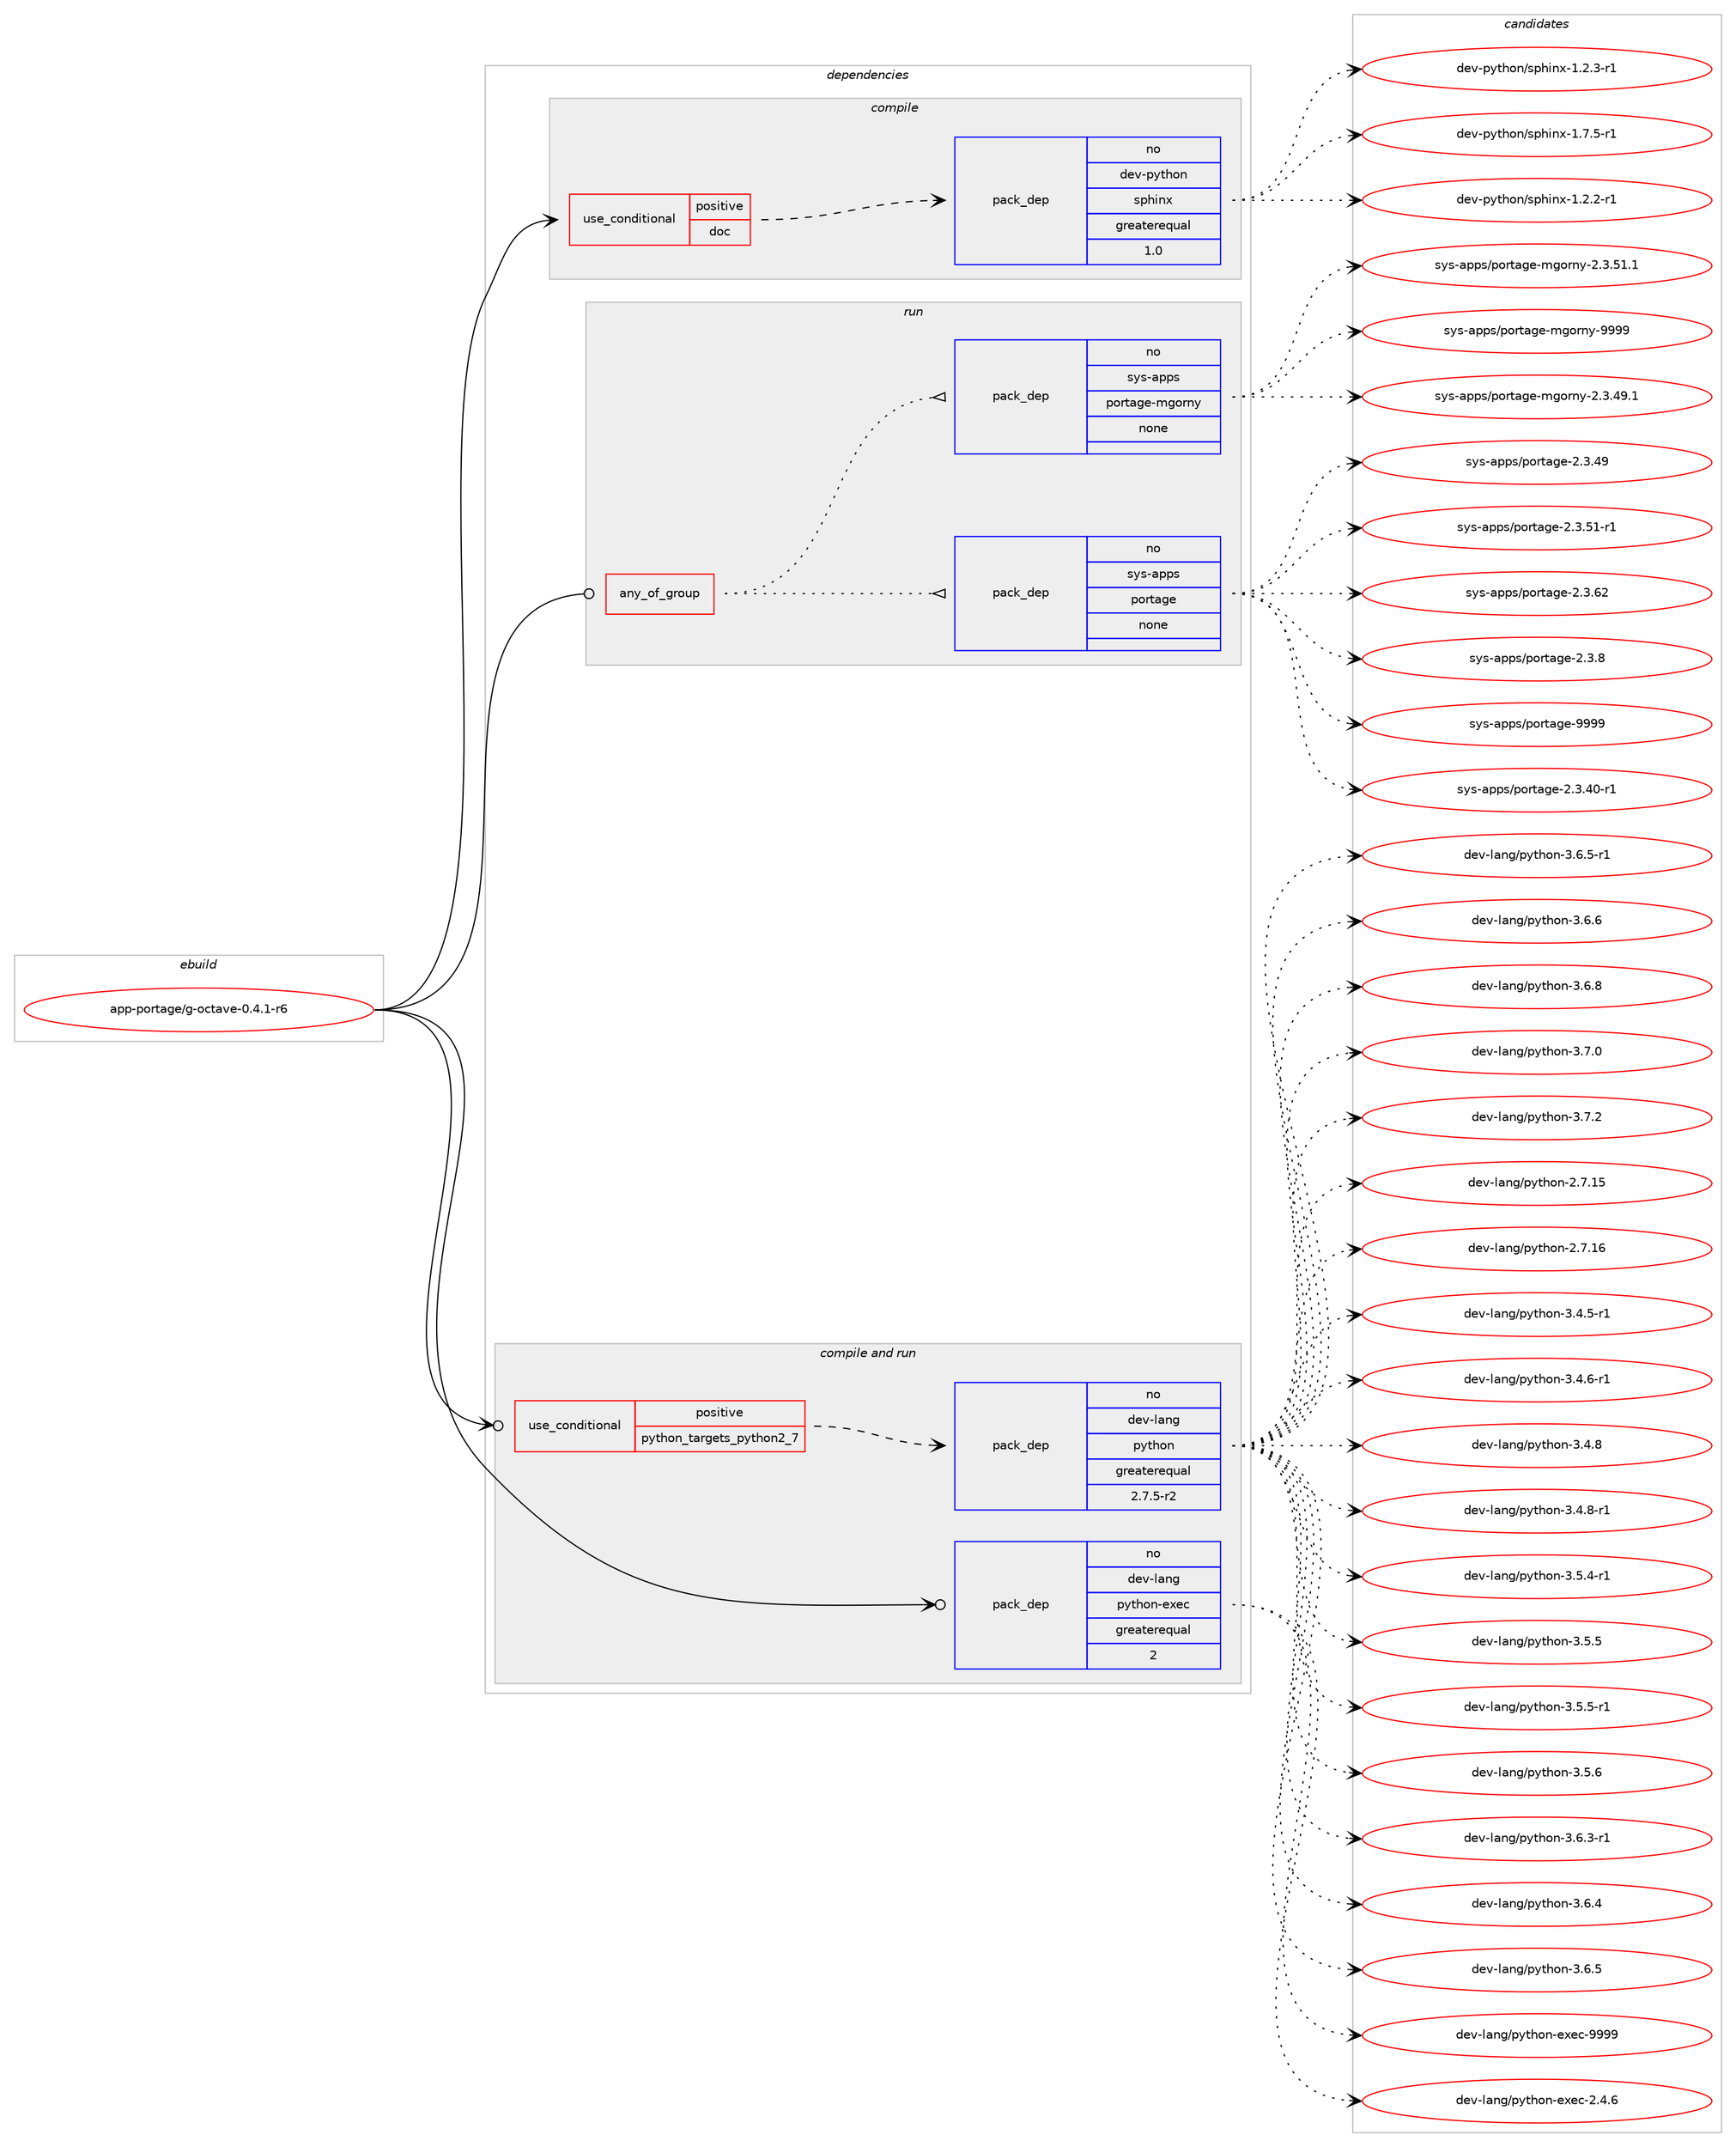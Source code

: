 digraph prolog {

# *************
# Graph options
# *************

newrank=true;
concentrate=true;
compound=true;
graph [rankdir=LR,fontname=Helvetica,fontsize=10,ranksep=1.5];#, ranksep=2.5, nodesep=0.2];
edge  [arrowhead=vee];
node  [fontname=Helvetica,fontsize=10];

# **********
# The ebuild
# **********

subgraph cluster_leftcol {
color=gray;
rank=same;
label=<<i>ebuild</i>>;
id [label="app-portage/g-octave-0.4.1-r6", color=red, width=4, href="../app-portage/g-octave-0.4.1-r6.svg"];
}

# ****************
# The dependencies
# ****************

subgraph cluster_midcol {
color=gray;
label=<<i>dependencies</i>>;
subgraph cluster_compile {
fillcolor="#eeeeee";
style=filled;
label=<<i>compile</i>>;
subgraph cond354673 {
dependency1305512 [label=<<TABLE BORDER="0" CELLBORDER="1" CELLSPACING="0" CELLPADDING="4"><TR><TD ROWSPAN="3" CELLPADDING="10">use_conditional</TD></TR><TR><TD>positive</TD></TR><TR><TD>doc</TD></TR></TABLE>>, shape=none, color=red];
subgraph pack930458 {
dependency1305513 [label=<<TABLE BORDER="0" CELLBORDER="1" CELLSPACING="0" CELLPADDING="4" WIDTH="220"><TR><TD ROWSPAN="6" CELLPADDING="30">pack_dep</TD></TR><TR><TD WIDTH="110">no</TD></TR><TR><TD>dev-python</TD></TR><TR><TD>sphinx</TD></TR><TR><TD>greaterequal</TD></TR><TR><TD>1.0</TD></TR></TABLE>>, shape=none, color=blue];
}
dependency1305512:e -> dependency1305513:w [weight=20,style="dashed",arrowhead="vee"];
}
id:e -> dependency1305512:w [weight=20,style="solid",arrowhead="vee"];
}
subgraph cluster_compileandrun {
fillcolor="#eeeeee";
style=filled;
label=<<i>compile and run</i>>;
subgraph cond354674 {
dependency1305514 [label=<<TABLE BORDER="0" CELLBORDER="1" CELLSPACING="0" CELLPADDING="4"><TR><TD ROWSPAN="3" CELLPADDING="10">use_conditional</TD></TR><TR><TD>positive</TD></TR><TR><TD>python_targets_python2_7</TD></TR></TABLE>>, shape=none, color=red];
subgraph pack930459 {
dependency1305515 [label=<<TABLE BORDER="0" CELLBORDER="1" CELLSPACING="0" CELLPADDING="4" WIDTH="220"><TR><TD ROWSPAN="6" CELLPADDING="30">pack_dep</TD></TR><TR><TD WIDTH="110">no</TD></TR><TR><TD>dev-lang</TD></TR><TR><TD>python</TD></TR><TR><TD>greaterequal</TD></TR><TR><TD>2.7.5-r2</TD></TR></TABLE>>, shape=none, color=blue];
}
dependency1305514:e -> dependency1305515:w [weight=20,style="dashed",arrowhead="vee"];
}
id:e -> dependency1305514:w [weight=20,style="solid",arrowhead="odotvee"];
subgraph pack930460 {
dependency1305516 [label=<<TABLE BORDER="0" CELLBORDER="1" CELLSPACING="0" CELLPADDING="4" WIDTH="220"><TR><TD ROWSPAN="6" CELLPADDING="30">pack_dep</TD></TR><TR><TD WIDTH="110">no</TD></TR><TR><TD>dev-lang</TD></TR><TR><TD>python-exec</TD></TR><TR><TD>greaterequal</TD></TR><TR><TD>2</TD></TR></TABLE>>, shape=none, color=blue];
}
id:e -> dependency1305516:w [weight=20,style="solid",arrowhead="odotvee"];
}
subgraph cluster_run {
fillcolor="#eeeeee";
style=filled;
label=<<i>run</i>>;
subgraph any19839 {
dependency1305517 [label=<<TABLE BORDER="0" CELLBORDER="1" CELLSPACING="0" CELLPADDING="4"><TR><TD CELLPADDING="10">any_of_group</TD></TR></TABLE>>, shape=none, color=red];subgraph pack930461 {
dependency1305518 [label=<<TABLE BORDER="0" CELLBORDER="1" CELLSPACING="0" CELLPADDING="4" WIDTH="220"><TR><TD ROWSPAN="6" CELLPADDING="30">pack_dep</TD></TR><TR><TD WIDTH="110">no</TD></TR><TR><TD>sys-apps</TD></TR><TR><TD>portage</TD></TR><TR><TD>none</TD></TR><TR><TD></TD></TR></TABLE>>, shape=none, color=blue];
}
dependency1305517:e -> dependency1305518:w [weight=20,style="dotted",arrowhead="oinv"];
subgraph pack930462 {
dependency1305519 [label=<<TABLE BORDER="0" CELLBORDER="1" CELLSPACING="0" CELLPADDING="4" WIDTH="220"><TR><TD ROWSPAN="6" CELLPADDING="30">pack_dep</TD></TR><TR><TD WIDTH="110">no</TD></TR><TR><TD>sys-apps</TD></TR><TR><TD>portage-mgorny</TD></TR><TR><TD>none</TD></TR><TR><TD></TD></TR></TABLE>>, shape=none, color=blue];
}
dependency1305517:e -> dependency1305519:w [weight=20,style="dotted",arrowhead="oinv"];
}
id:e -> dependency1305517:w [weight=20,style="solid",arrowhead="odot"];
}
}

# **************
# The candidates
# **************

subgraph cluster_choices {
rank=same;
color=gray;
label=<<i>candidates</i>>;

subgraph choice930458 {
color=black;
nodesep=1;
choice10010111845112121116104111110471151121041051101204549465046504511449 [label="dev-python/sphinx-1.2.2-r1", color=red, width=4,href="../dev-python/sphinx-1.2.2-r1.svg"];
choice10010111845112121116104111110471151121041051101204549465046514511449 [label="dev-python/sphinx-1.2.3-r1", color=red, width=4,href="../dev-python/sphinx-1.2.3-r1.svg"];
choice10010111845112121116104111110471151121041051101204549465546534511449 [label="dev-python/sphinx-1.7.5-r1", color=red, width=4,href="../dev-python/sphinx-1.7.5-r1.svg"];
dependency1305513:e -> choice10010111845112121116104111110471151121041051101204549465046504511449:w [style=dotted,weight="100"];
dependency1305513:e -> choice10010111845112121116104111110471151121041051101204549465046514511449:w [style=dotted,weight="100"];
dependency1305513:e -> choice10010111845112121116104111110471151121041051101204549465546534511449:w [style=dotted,weight="100"];
}
subgraph choice930459 {
color=black;
nodesep=1;
choice10010111845108971101034711212111610411111045504655464953 [label="dev-lang/python-2.7.15", color=red, width=4,href="../dev-lang/python-2.7.15.svg"];
choice10010111845108971101034711212111610411111045504655464954 [label="dev-lang/python-2.7.16", color=red, width=4,href="../dev-lang/python-2.7.16.svg"];
choice1001011184510897110103471121211161041111104551465246534511449 [label="dev-lang/python-3.4.5-r1", color=red, width=4,href="../dev-lang/python-3.4.5-r1.svg"];
choice1001011184510897110103471121211161041111104551465246544511449 [label="dev-lang/python-3.4.6-r1", color=red, width=4,href="../dev-lang/python-3.4.6-r1.svg"];
choice100101118451089711010347112121116104111110455146524656 [label="dev-lang/python-3.4.8", color=red, width=4,href="../dev-lang/python-3.4.8.svg"];
choice1001011184510897110103471121211161041111104551465246564511449 [label="dev-lang/python-3.4.8-r1", color=red, width=4,href="../dev-lang/python-3.4.8-r1.svg"];
choice1001011184510897110103471121211161041111104551465346524511449 [label="dev-lang/python-3.5.4-r1", color=red, width=4,href="../dev-lang/python-3.5.4-r1.svg"];
choice100101118451089711010347112121116104111110455146534653 [label="dev-lang/python-3.5.5", color=red, width=4,href="../dev-lang/python-3.5.5.svg"];
choice1001011184510897110103471121211161041111104551465346534511449 [label="dev-lang/python-3.5.5-r1", color=red, width=4,href="../dev-lang/python-3.5.5-r1.svg"];
choice100101118451089711010347112121116104111110455146534654 [label="dev-lang/python-3.5.6", color=red, width=4,href="../dev-lang/python-3.5.6.svg"];
choice1001011184510897110103471121211161041111104551465446514511449 [label="dev-lang/python-3.6.3-r1", color=red, width=4,href="../dev-lang/python-3.6.3-r1.svg"];
choice100101118451089711010347112121116104111110455146544652 [label="dev-lang/python-3.6.4", color=red, width=4,href="../dev-lang/python-3.6.4.svg"];
choice100101118451089711010347112121116104111110455146544653 [label="dev-lang/python-3.6.5", color=red, width=4,href="../dev-lang/python-3.6.5.svg"];
choice1001011184510897110103471121211161041111104551465446534511449 [label="dev-lang/python-3.6.5-r1", color=red, width=4,href="../dev-lang/python-3.6.5-r1.svg"];
choice100101118451089711010347112121116104111110455146544654 [label="dev-lang/python-3.6.6", color=red, width=4,href="../dev-lang/python-3.6.6.svg"];
choice100101118451089711010347112121116104111110455146544656 [label="dev-lang/python-3.6.8", color=red, width=4,href="../dev-lang/python-3.6.8.svg"];
choice100101118451089711010347112121116104111110455146554648 [label="dev-lang/python-3.7.0", color=red, width=4,href="../dev-lang/python-3.7.0.svg"];
choice100101118451089711010347112121116104111110455146554650 [label="dev-lang/python-3.7.2", color=red, width=4,href="../dev-lang/python-3.7.2.svg"];
dependency1305515:e -> choice10010111845108971101034711212111610411111045504655464953:w [style=dotted,weight="100"];
dependency1305515:e -> choice10010111845108971101034711212111610411111045504655464954:w [style=dotted,weight="100"];
dependency1305515:e -> choice1001011184510897110103471121211161041111104551465246534511449:w [style=dotted,weight="100"];
dependency1305515:e -> choice1001011184510897110103471121211161041111104551465246544511449:w [style=dotted,weight="100"];
dependency1305515:e -> choice100101118451089711010347112121116104111110455146524656:w [style=dotted,weight="100"];
dependency1305515:e -> choice1001011184510897110103471121211161041111104551465246564511449:w [style=dotted,weight="100"];
dependency1305515:e -> choice1001011184510897110103471121211161041111104551465346524511449:w [style=dotted,weight="100"];
dependency1305515:e -> choice100101118451089711010347112121116104111110455146534653:w [style=dotted,weight="100"];
dependency1305515:e -> choice1001011184510897110103471121211161041111104551465346534511449:w [style=dotted,weight="100"];
dependency1305515:e -> choice100101118451089711010347112121116104111110455146534654:w [style=dotted,weight="100"];
dependency1305515:e -> choice1001011184510897110103471121211161041111104551465446514511449:w [style=dotted,weight="100"];
dependency1305515:e -> choice100101118451089711010347112121116104111110455146544652:w [style=dotted,weight="100"];
dependency1305515:e -> choice100101118451089711010347112121116104111110455146544653:w [style=dotted,weight="100"];
dependency1305515:e -> choice1001011184510897110103471121211161041111104551465446534511449:w [style=dotted,weight="100"];
dependency1305515:e -> choice100101118451089711010347112121116104111110455146544654:w [style=dotted,weight="100"];
dependency1305515:e -> choice100101118451089711010347112121116104111110455146544656:w [style=dotted,weight="100"];
dependency1305515:e -> choice100101118451089711010347112121116104111110455146554648:w [style=dotted,weight="100"];
dependency1305515:e -> choice100101118451089711010347112121116104111110455146554650:w [style=dotted,weight="100"];
}
subgraph choice930460 {
color=black;
nodesep=1;
choice1001011184510897110103471121211161041111104510112010199455046524654 [label="dev-lang/python-exec-2.4.6", color=red, width=4,href="../dev-lang/python-exec-2.4.6.svg"];
choice10010111845108971101034711212111610411111045101120101994557575757 [label="dev-lang/python-exec-9999", color=red, width=4,href="../dev-lang/python-exec-9999.svg"];
dependency1305516:e -> choice1001011184510897110103471121211161041111104510112010199455046524654:w [style=dotted,weight="100"];
dependency1305516:e -> choice10010111845108971101034711212111610411111045101120101994557575757:w [style=dotted,weight="100"];
}
subgraph choice930461 {
color=black;
nodesep=1;
choice11512111545971121121154711211111411697103101455046514652484511449 [label="sys-apps/portage-2.3.40-r1", color=red, width=4,href="../sys-apps/portage-2.3.40-r1.svg"];
choice1151211154597112112115471121111141169710310145504651465257 [label="sys-apps/portage-2.3.49", color=red, width=4,href="../sys-apps/portage-2.3.49.svg"];
choice11512111545971121121154711211111411697103101455046514653494511449 [label="sys-apps/portage-2.3.51-r1", color=red, width=4,href="../sys-apps/portage-2.3.51-r1.svg"];
choice1151211154597112112115471121111141169710310145504651465450 [label="sys-apps/portage-2.3.62", color=red, width=4,href="../sys-apps/portage-2.3.62.svg"];
choice11512111545971121121154711211111411697103101455046514656 [label="sys-apps/portage-2.3.8", color=red, width=4,href="../sys-apps/portage-2.3.8.svg"];
choice115121115459711211211547112111114116971031014557575757 [label="sys-apps/portage-9999", color=red, width=4,href="../sys-apps/portage-9999.svg"];
dependency1305518:e -> choice11512111545971121121154711211111411697103101455046514652484511449:w [style=dotted,weight="100"];
dependency1305518:e -> choice1151211154597112112115471121111141169710310145504651465257:w [style=dotted,weight="100"];
dependency1305518:e -> choice11512111545971121121154711211111411697103101455046514653494511449:w [style=dotted,weight="100"];
dependency1305518:e -> choice1151211154597112112115471121111141169710310145504651465450:w [style=dotted,weight="100"];
dependency1305518:e -> choice11512111545971121121154711211111411697103101455046514656:w [style=dotted,weight="100"];
dependency1305518:e -> choice115121115459711211211547112111114116971031014557575757:w [style=dotted,weight="100"];
}
subgraph choice930462 {
color=black;
nodesep=1;
choice1151211154597112112115471121111141169710310145109103111114110121455046514652574649 [label="sys-apps/portage-mgorny-2.3.49.1", color=red, width=4,href="../sys-apps/portage-mgorny-2.3.49.1.svg"];
choice1151211154597112112115471121111141169710310145109103111114110121455046514653494649 [label="sys-apps/portage-mgorny-2.3.51.1", color=red, width=4,href="../sys-apps/portage-mgorny-2.3.51.1.svg"];
choice11512111545971121121154711211111411697103101451091031111141101214557575757 [label="sys-apps/portage-mgorny-9999", color=red, width=4,href="../sys-apps/portage-mgorny-9999.svg"];
dependency1305519:e -> choice1151211154597112112115471121111141169710310145109103111114110121455046514652574649:w [style=dotted,weight="100"];
dependency1305519:e -> choice1151211154597112112115471121111141169710310145109103111114110121455046514653494649:w [style=dotted,weight="100"];
dependency1305519:e -> choice11512111545971121121154711211111411697103101451091031111141101214557575757:w [style=dotted,weight="100"];
}
}

}
